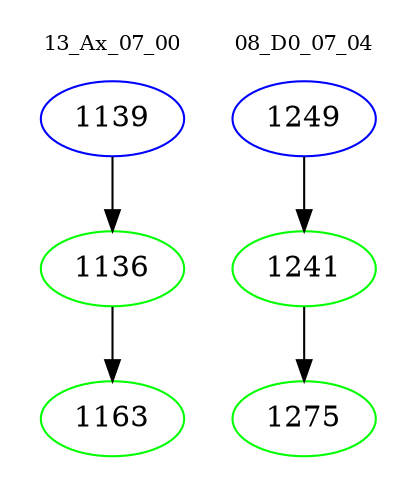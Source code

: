 digraph{
subgraph cluster_0 {
color = white
label = "13_Ax_07_00";
fontsize=10;
T0_1139 [label="1139", color="blue"]
T0_1139 -> T0_1136 [color="black"]
T0_1136 [label="1136", color="green"]
T0_1136 -> T0_1163 [color="black"]
T0_1163 [label="1163", color="green"]
}
subgraph cluster_1 {
color = white
label = "08_D0_07_04";
fontsize=10;
T1_1249 [label="1249", color="blue"]
T1_1249 -> T1_1241 [color="black"]
T1_1241 [label="1241", color="green"]
T1_1241 -> T1_1275 [color="black"]
T1_1275 [label="1275", color="green"]
}
}
